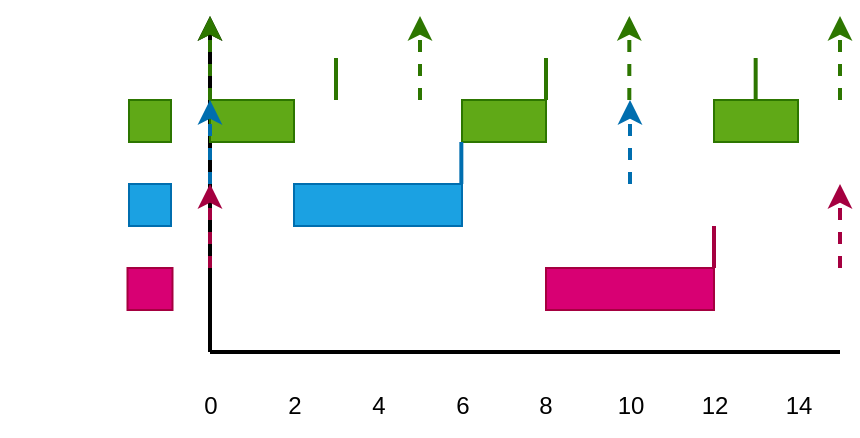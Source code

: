<mxfile>
    <diagram id="2Uu6G821-9Wza9XmK5AW" name="Página-1">
        <mxGraphModel dx="511" dy="414" grid="1" gridSize="21" guides="1" tooltips="1" connect="1" arrows="1" fold="1" page="1" pageScale="1" pageWidth="1169" pageHeight="827" background="none" math="0" shadow="0">
            <root>
                <mxCell id="0"/>
                <mxCell id="1" parent="0"/>
                <mxCell id="160" value="" style="edgeStyle=none;jumpSize=13;html=1;strokeWidth=2;startSize=6;" parent="1" edge="1">
                    <mxGeometry relative="1" as="geometry">
                        <mxPoint x="273" y="209.5" as="sourcePoint"/>
                        <mxPoint x="273" y="209.5" as="targetPoint"/>
                    </mxGeometry>
                </mxCell>
                <mxCell id="161" value="" style="endArrow=none;html=1;jumpSize=13;startSize=6;strokeWidth=2;" parent="1" edge="1">
                    <mxGeometry width="50" height="50" relative="1" as="geometry">
                        <mxPoint x="168" y="252" as="sourcePoint"/>
                        <mxPoint x="483" y="252" as="targetPoint"/>
                    </mxGeometry>
                </mxCell>
                <mxCell id="162" value="" style="endArrow=classic;html=1;strokeWidth=2;" parent="1" edge="1">
                    <mxGeometry width="50" height="50" relative="1" as="geometry">
                        <mxPoint x="168" y="252" as="sourcePoint"/>
                        <mxPoint x="168" y="84" as="targetPoint"/>
                    </mxGeometry>
                </mxCell>
                <mxCell id="163" value="0" style="text;html=1;strokeColor=none;fillColor=none;align=center;verticalAlign=middle;whiteSpace=wrap;rounded=0;" parent="1" vertex="1">
                    <mxGeometry x="157.5" y="264" width="21" height="30" as="geometry"/>
                </mxCell>
                <mxCell id="164" value="2" style="text;html=1;strokeColor=none;fillColor=none;align=center;verticalAlign=middle;whiteSpace=wrap;rounded=0;" parent="1" vertex="1">
                    <mxGeometry x="199.5" y="264" width="21" height="30" as="geometry"/>
                </mxCell>
                <mxCell id="165" value="10" style="text;html=1;strokeColor=none;fillColor=none;align=center;verticalAlign=middle;whiteSpace=wrap;rounded=0;" parent="1" vertex="1">
                    <mxGeometry x="367.5" y="264" width="21" height="30" as="geometry"/>
                </mxCell>
                <mxCell id="168" value="" style="rounded=0;whiteSpace=wrap;html=1;fillColor=#60a917;fontColor=#ffffff;strokeColor=#2D7600;" parent="1" vertex="1">
                    <mxGeometry x="127.5" y="126" width="21" height="21" as="geometry"/>
                </mxCell>
                <mxCell id="169" value="" style="rounded=0;whiteSpace=wrap;html=1;fillColor=#d80073;fontColor=#ffffff;strokeColor=#A50040;" parent="1" vertex="1">
                    <mxGeometry x="126.75" y="210" width="22.5" height="21" as="geometry"/>
                </mxCell>
                <mxCell id="170" value="" style="rounded=0;whiteSpace=wrap;html=1;fillColor=#1ba1e2;fontColor=#ffffff;strokeColor=#006EAF;" parent="1" vertex="1">
                    <mxGeometry x="127.5" y="168" width="21" height="21" as="geometry"/>
                </mxCell>
                <mxCell id="171" value="&lt;font color=&quot;#ffffff&quot;&gt;&lt;span style=&quot;font-family: -apple-system, BlinkMacSystemFont, &amp;quot;Segoe WPC&amp;quot;, &amp;quot;Segoe UI&amp;quot;, system-ui, Ubuntu, &amp;quot;Droid Sans&amp;quot;, sans-serif; font-size: 14px;&quot;&gt;τ&lt;/span&gt;1&lt;/font&gt;" style="text;html=1;strokeColor=none;fillColor=none;align=center;verticalAlign=middle;whiteSpace=wrap;rounded=0;" parent="1" vertex="1">
                    <mxGeometry x="63" y="121.5" width="60" height="30" as="geometry"/>
                </mxCell>
                <mxCell id="172" value="&lt;font color=&quot;#ffffff&quot;&gt;&lt;span style=&quot;font-family: -apple-system, BlinkMacSystemFont, &amp;quot;Segoe WPC&amp;quot;, &amp;quot;Segoe UI&amp;quot;, system-ui, Ubuntu, &amp;quot;Droid Sans&amp;quot;, sans-serif; font-size: 14px;&quot;&gt;τ&lt;/span&gt;2&lt;/font&gt;" style="text;html=1;strokeColor=none;fillColor=none;align=center;verticalAlign=middle;whiteSpace=wrap;rounded=0;" parent="1" vertex="1">
                    <mxGeometry x="63" y="163.5" width="60" height="30" as="geometry"/>
                </mxCell>
                <mxCell id="173" value="&lt;font color=&quot;#ffffff&quot;&gt;&lt;span style=&quot;font-family: -apple-system, BlinkMacSystemFont, &amp;quot;Segoe WPC&amp;quot;, &amp;quot;Segoe UI&amp;quot;, system-ui, Ubuntu, &amp;quot;Droid Sans&amp;quot;, sans-serif; font-size: 14px;&quot;&gt;τ&lt;/span&gt;3&lt;/font&gt;" style="text;html=1;strokeColor=none;fillColor=none;align=center;verticalAlign=middle;whiteSpace=wrap;rounded=0;" parent="1" vertex="1">
                    <mxGeometry x="63" y="205.5" width="60" height="30" as="geometry"/>
                </mxCell>
                <mxCell id="174" value="" style="rounded=0;whiteSpace=wrap;html=1;fillColor=#60a917;fontColor=#ffffff;strokeColor=#2D7600;" parent="1" vertex="1">
                    <mxGeometry x="168" y="126" width="42" height="21" as="geometry"/>
                </mxCell>
                <mxCell id="175" value="" style="rounded=0;whiteSpace=wrap;html=1;fillColor=#1ba1e2;fontColor=#ffffff;strokeColor=#006EAF;" parent="1" vertex="1">
                    <mxGeometry x="210" y="168" width="84" height="21" as="geometry"/>
                </mxCell>
                <mxCell id="176" value="" style="rounded=0;whiteSpace=wrap;html=1;fillColor=#d80073;fontColor=#ffffff;strokeColor=#A50040;" parent="1" vertex="1">
                    <mxGeometry x="336" y="210" width="84" height="21" as="geometry"/>
                </mxCell>
                <mxCell id="177" value="" style="rounded=0;whiteSpace=wrap;html=1;fillColor=#60a917;fontColor=#ffffff;strokeColor=#2D7600;" parent="1" vertex="1">
                    <mxGeometry x="294" y="126" width="42" height="21" as="geometry"/>
                </mxCell>
                <mxCell id="178" value="" style="rounded=0;whiteSpace=wrap;html=1;fillColor=#60a917;fontColor=#ffffff;strokeColor=#2D7600;" parent="1" vertex="1">
                    <mxGeometry x="420" y="126" width="42" height="21" as="geometry"/>
                </mxCell>
                <mxCell id="181" value="4" style="text;html=1;strokeColor=none;fillColor=none;align=center;verticalAlign=middle;whiteSpace=wrap;rounded=0;" parent="1" vertex="1">
                    <mxGeometry x="241.5" y="264" width="21" height="30" as="geometry"/>
                </mxCell>
                <mxCell id="182" value="6" style="text;html=1;strokeColor=none;fillColor=none;align=center;verticalAlign=middle;whiteSpace=wrap;rounded=0;" parent="1" vertex="1">
                    <mxGeometry x="283.5" y="264" width="21" height="30" as="geometry"/>
                </mxCell>
                <mxCell id="183" value="8" style="text;html=1;strokeColor=none;fillColor=none;align=center;verticalAlign=middle;whiteSpace=wrap;rounded=0;" parent="1" vertex="1">
                    <mxGeometry x="315" y="264" width="42" height="30" as="geometry"/>
                </mxCell>
                <mxCell id="184" value="12" style="text;html=1;strokeColor=none;fillColor=none;align=center;verticalAlign=middle;whiteSpace=wrap;rounded=0;" parent="1" vertex="1">
                    <mxGeometry x="409.5" y="264" width="21" height="30" as="geometry"/>
                </mxCell>
                <mxCell id="185" value="14" style="text;html=1;strokeColor=none;fillColor=none;align=center;verticalAlign=middle;whiteSpace=wrap;rounded=0;" parent="1" vertex="1">
                    <mxGeometry x="451.5" y="264" width="21" height="30" as="geometry"/>
                </mxCell>
                <mxCell id="186" value="" style="endArrow=classic;html=1;rounded=1;strokeWidth=2;endSize=6;sourcePerimeterSpacing=0;targetPerimeterSpacing=0;jumpSize=6;dashed=1;fillColor=#60a917;strokeColor=#2D7600;" parent="1" edge="1">
                    <mxGeometry width="50" height="50" relative="1" as="geometry">
                        <mxPoint x="377.66" y="126" as="sourcePoint"/>
                        <mxPoint x="377.66" y="84" as="targetPoint"/>
                    </mxGeometry>
                </mxCell>
                <mxCell id="187" value="" style="endArrow=classic;html=1;rounded=1;strokeWidth=2;endSize=6;sourcePerimeterSpacing=0;targetPerimeterSpacing=0;jumpSize=6;dashed=1;fillColor=#60a917;strokeColor=#2D7600;" parent="1" edge="1">
                    <mxGeometry width="50" height="50" relative="1" as="geometry">
                        <mxPoint x="273" y="126" as="sourcePoint"/>
                        <mxPoint x="273" y="84" as="targetPoint"/>
                    </mxGeometry>
                </mxCell>
                <mxCell id="188" value="" style="endArrow=classic;html=1;rounded=1;strokeWidth=2;endSize=6;sourcePerimeterSpacing=0;targetPerimeterSpacing=0;jumpSize=6;dashed=1;fillColor=#60a917;strokeColor=#2D7600;exitX=0;exitY=0;exitDx=0;exitDy=0;" parent="1" source="174" edge="1">
                    <mxGeometry width="50" height="50" relative="1" as="geometry">
                        <mxPoint x="315.0" y="147" as="sourcePoint"/>
                        <mxPoint x="168" y="84" as="targetPoint"/>
                    </mxGeometry>
                </mxCell>
                <mxCell id="189" value="" style="endArrow=classic;html=1;rounded=1;strokeWidth=2;endSize=6;sourcePerimeterSpacing=0;targetPerimeterSpacing=0;jumpSize=6;dashed=1;fillColor=#1ba1e2;strokeColor=#006EAF;exitX=0;exitY=0;exitDx=0;exitDy=0;" parent="1" edge="1">
                    <mxGeometry width="50" height="50" relative="1" as="geometry">
                        <mxPoint x="168" y="168" as="sourcePoint"/>
                        <mxPoint x="168" y="126" as="targetPoint"/>
                    </mxGeometry>
                </mxCell>
                <mxCell id="190" value="" style="endArrow=classic;html=1;rounded=1;strokeWidth=2;endSize=6;sourcePerimeterSpacing=0;targetPerimeterSpacing=0;jumpSize=6;dashed=1;fillColor=#1ba1e2;strokeColor=#006EAF;" parent="1" edge="1">
                    <mxGeometry width="50" height="50" relative="1" as="geometry">
                        <mxPoint x="378" y="168" as="sourcePoint"/>
                        <mxPoint x="378" y="126" as="targetPoint"/>
                    </mxGeometry>
                </mxCell>
                <mxCell id="192" value="" style="endArrow=classic;html=1;rounded=1;strokeWidth=2;endSize=6;sourcePerimeterSpacing=0;targetPerimeterSpacing=0;jumpSize=6;dashed=1;fillColor=#d80073;strokeColor=#A50040;" parent="1" edge="1">
                    <mxGeometry width="50" height="50" relative="1" as="geometry">
                        <mxPoint x="168" y="210" as="sourcePoint"/>
                        <mxPoint x="168" y="168" as="targetPoint"/>
                    </mxGeometry>
                </mxCell>
                <mxCell id="215" value="" style="endArrow=classic;html=1;rounded=1;strokeWidth=2;endSize=6;sourcePerimeterSpacing=0;targetPerimeterSpacing=0;jumpSize=6;dashed=1;fillColor=#60a917;strokeColor=#2D7600;" edge="1" parent="1">
                    <mxGeometry width="50" height="50" relative="1" as="geometry">
                        <mxPoint x="483" y="126" as="sourcePoint"/>
                        <mxPoint x="483" y="84" as="targetPoint"/>
                    </mxGeometry>
                </mxCell>
                <mxCell id="216" value="" style="endArrow=classic;html=1;rounded=1;strokeWidth=2;endSize=6;sourcePerimeterSpacing=0;targetPerimeterSpacing=0;jumpSize=6;dashed=1;fillColor=#d80073;strokeColor=#A50040;" edge="1" parent="1">
                    <mxGeometry width="50" height="50" relative="1" as="geometry">
                        <mxPoint x="483" y="210" as="sourcePoint"/>
                        <mxPoint x="483" y="168" as="targetPoint"/>
                    </mxGeometry>
                </mxCell>
                <mxCell id="219" value="" style="endArrow=none;html=1;fillColor=#60a917;strokeColor=#2D7600;strokeWidth=2;" edge="1" parent="1">
                    <mxGeometry width="50" height="50" relative="1" as="geometry">
                        <mxPoint x="231" y="126" as="sourcePoint"/>
                        <mxPoint x="231" y="105" as="targetPoint"/>
                    </mxGeometry>
                </mxCell>
                <mxCell id="220" value="" style="endArrow=none;html=1;fillColor=#60a917;strokeColor=#2D7600;strokeWidth=2;" edge="1" parent="1">
                    <mxGeometry width="50" height="50" relative="1" as="geometry">
                        <mxPoint x="336" y="126" as="sourcePoint"/>
                        <mxPoint x="336" y="105" as="targetPoint"/>
                    </mxGeometry>
                </mxCell>
                <mxCell id="221" value="" style="endArrow=none;html=1;fillColor=#60a917;strokeColor=#2D7600;strokeWidth=2;" edge="1" parent="1">
                    <mxGeometry width="50" height="50" relative="1" as="geometry">
                        <mxPoint x="440.83" y="126" as="sourcePoint"/>
                        <mxPoint x="440.83" y="105" as="targetPoint"/>
                    </mxGeometry>
                </mxCell>
                <mxCell id="222" value="" style="endArrow=none;html=1;fillColor=#1ba1e2;strokeColor=#006EAF;strokeWidth=2;" edge="1" parent="1">
                    <mxGeometry width="50" height="50" relative="1" as="geometry">
                        <mxPoint x="293.67" y="168" as="sourcePoint"/>
                        <mxPoint x="293.67" y="147" as="targetPoint"/>
                    </mxGeometry>
                </mxCell>
                <mxCell id="224" value="" style="endArrow=none;html=1;fillColor=#d80073;strokeColor=#A50040;strokeWidth=2;" edge="1" parent="1">
                    <mxGeometry width="50" height="50" relative="1" as="geometry">
                        <mxPoint x="420.0" y="210" as="sourcePoint"/>
                        <mxPoint x="420.0" y="189" as="targetPoint"/>
                    </mxGeometry>
                </mxCell>
            </root>
        </mxGraphModel>
    </diagram>
</mxfile>